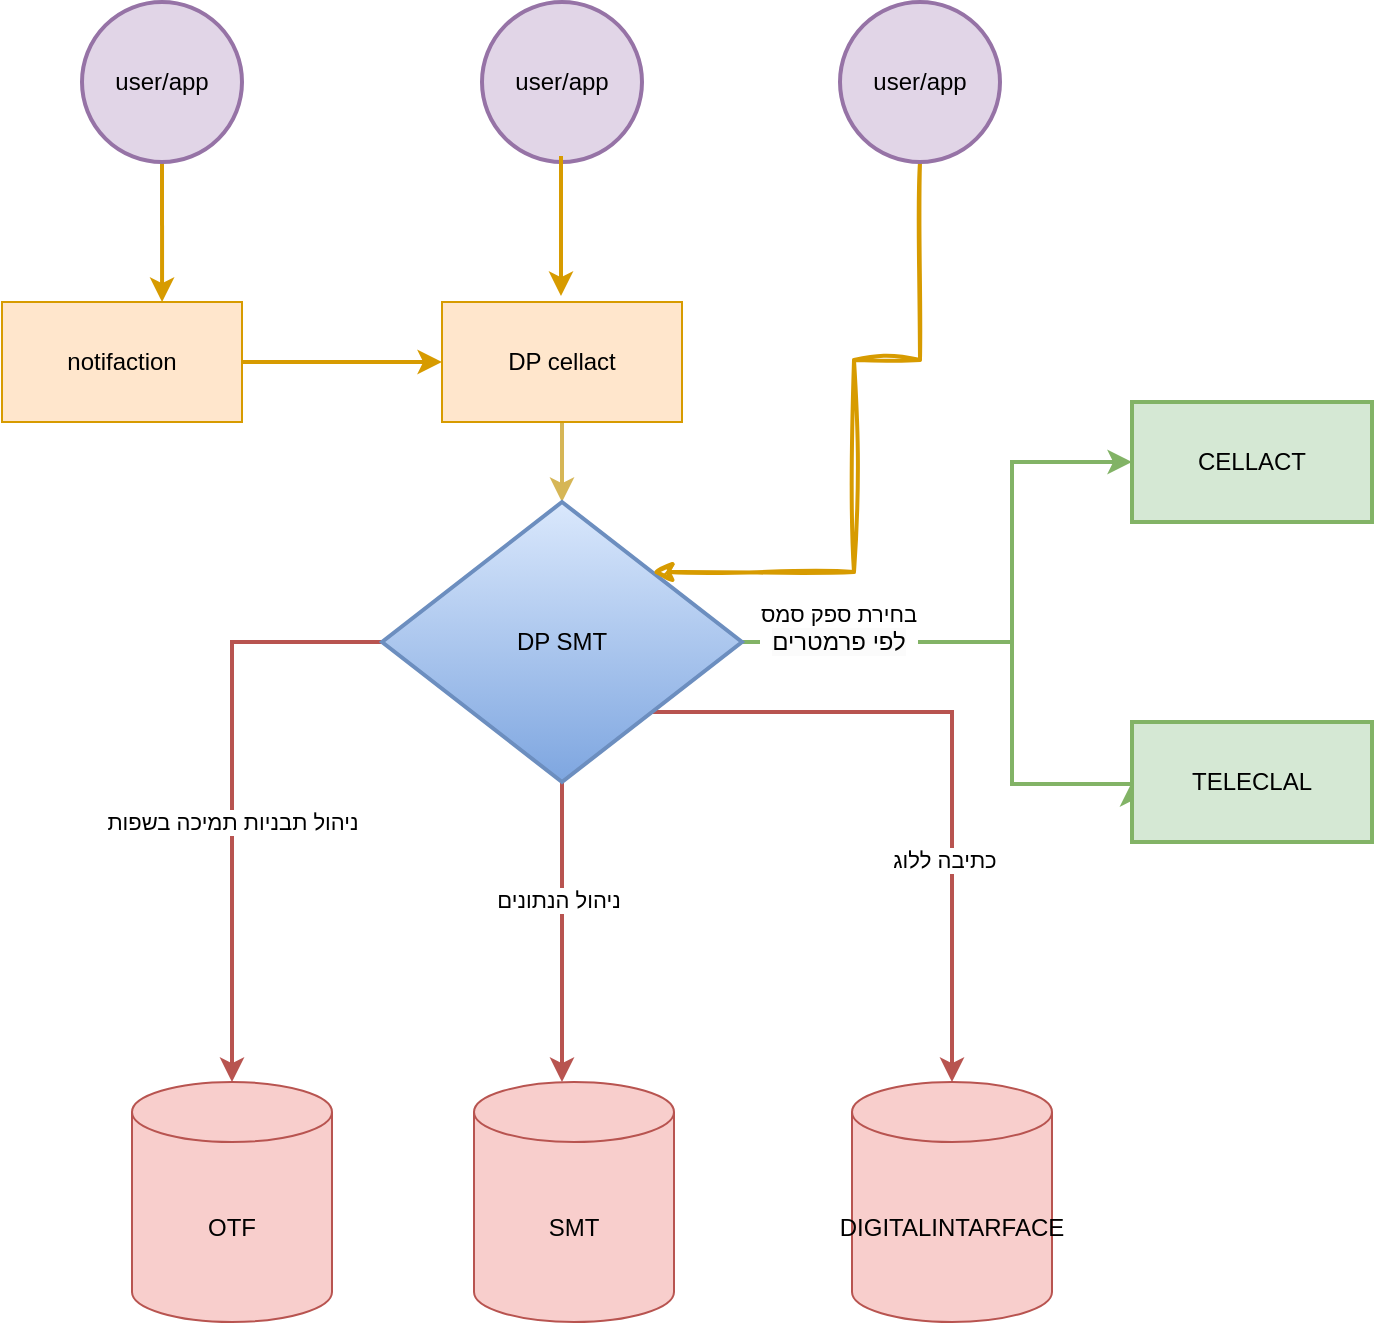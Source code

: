 <mxfile version="21.6.3" type="github">
  <diagram name="Page-1" id="95--sY8yAdwYbielUEyg">
    <mxGraphModel dx="1434" dy="715" grid="0" gridSize="10" guides="1" tooltips="1" connect="1" arrows="1" fold="1" page="0" pageScale="1" pageWidth="850" pageHeight="1100" background="#FFFFFF" math="0" shadow="0">
      <root>
        <mxCell id="0" />
        <mxCell id="1" parent="0" />
        <mxCell id="pFWHPeErsgqON0AWnopj-1" value="OTF" style="shape=cylinder3;whiteSpace=wrap;html=1;boundedLbl=1;backgroundOutline=1;size=15;fillColor=#f8cecc;strokeColor=#b85450;" parent="1" vertex="1">
          <mxGeometry x="180" y="550" width="100" height="120" as="geometry" />
        </mxCell>
        <mxCell id="SybUWHxhHU4vyL93Q54o-2" style="edgeStyle=orthogonalEdgeStyle;rounded=0;orthogonalLoop=1;jettySize=auto;html=1;entryX=0.667;entryY=0;entryDx=0;entryDy=0;entryPerimeter=0;strokeWidth=2;fillColor=#ffcd28;gradientColor=#ffa500;strokeColor=#d79b00;" edge="1" parent="1" source="pFWHPeErsgqON0AWnopj-7" target="pFWHPeErsgqON0AWnopj-10">
          <mxGeometry relative="1" as="geometry">
            <mxPoint x="175" y="130" as="targetPoint" />
          </mxGeometry>
        </mxCell>
        <mxCell id="pFWHPeErsgqON0AWnopj-7" value="user/app" style="ellipse;whiteSpace=wrap;html=1;aspect=fixed;fillColor=#e1d5e7;strokeColor=#9673a6;strokeWidth=2;" parent="1" vertex="1">
          <mxGeometry x="155" y="10" width="80" height="80" as="geometry" />
        </mxCell>
        <mxCell id="SybUWHxhHU4vyL93Q54o-1" style="edgeStyle=orthogonalEdgeStyle;rounded=0;orthogonalLoop=1;jettySize=auto;html=1;fillColor=#ffcd28;gradientColor=#ffa500;strokeColor=#d79b00;strokeWidth=2;" edge="1" parent="1" source="pFWHPeErsgqON0AWnopj-10" target="pFWHPeErsgqON0AWnopj-11">
          <mxGeometry relative="1" as="geometry" />
        </mxCell>
        <mxCell id="pFWHPeErsgqON0AWnopj-10" value="&amp;nbsp;notifaction&amp;nbsp;" style="rounded=0;whiteSpace=wrap;html=1;fillColor=#ffe6cc;strokeColor=#d79b00;" parent="1" vertex="1">
          <mxGeometry x="115" y="160" width="120" height="60" as="geometry" />
        </mxCell>
        <mxCell id="SybUWHxhHU4vyL93Q54o-17" style="edgeStyle=orthogonalEdgeStyle;rounded=0;orthogonalLoop=1;jettySize=auto;html=1;exitX=0.5;exitY=1;exitDx=0;exitDy=0;entryX=0.5;entryY=0;entryDx=0;entryDy=0;fillColor=#fff2cc;gradientColor=#ffd966;strokeColor=#d6b656;strokeWidth=2;" edge="1" parent="1" source="pFWHPeErsgqON0AWnopj-11" target="SybUWHxhHU4vyL93Q54o-4">
          <mxGeometry relative="1" as="geometry" />
        </mxCell>
        <mxCell id="pFWHPeErsgqON0AWnopj-11" value="DP cellact" style="rounded=0;whiteSpace=wrap;html=1;fillColor=#ffe6cc;strokeColor=#d79b00;" parent="1" vertex="1">
          <mxGeometry x="335" y="160" width="120" height="60" as="geometry" />
        </mxCell>
        <mxCell id="pFWHPeErsgqON0AWnopj-33" style="edgeStyle=orthogonalEdgeStyle;rounded=0;orthogonalLoop=1;jettySize=auto;html=1;entryX=0.5;entryY=0;entryDx=0;entryDy=0;entryPerimeter=0;fillColor=#f8cecc;gradientColor=#ea6b66;strokeColor=#b85450;strokeWidth=2;exitX=0;exitY=0.5;exitDx=0;exitDy=0;" parent="1" source="SybUWHxhHU4vyL93Q54o-4" target="pFWHPeErsgqON0AWnopj-1" edge="1">
          <mxGeometry relative="1" as="geometry">
            <mxPoint x="230" y="500" as="targetPoint" />
            <Array as="points">
              <mxPoint x="230" y="330" />
            </Array>
            <mxPoint x="240" y="390" as="sourcePoint" />
          </mxGeometry>
        </mxCell>
        <mxCell id="SybUWHxhHU4vyL93Q54o-15" value="ניהול תבניות תמיכה בשפות" style="edgeLabel;html=1;align=center;verticalAlign=middle;resizable=0;points=[];" vertex="1" connectable="0" parent="pFWHPeErsgqON0AWnopj-33">
          <mxGeometry x="-0.503" y="-5" relative="1" as="geometry">
            <mxPoint x="-2" y="95" as="offset" />
          </mxGeometry>
        </mxCell>
        <mxCell id="pFWHPeErsgqON0AWnopj-34" style="edgeStyle=orthogonalEdgeStyle;rounded=0;orthogonalLoop=1;jettySize=auto;html=1;exitX=0.5;exitY=1;exitDx=0;exitDy=0;fillColor=#f8cecc;gradientColor=#ea6b66;strokeColor=#b85450;strokeWidth=2;" parent="1" source="SybUWHxhHU4vyL93Q54o-4" target="pFWHPeErsgqON0AWnopj-21" edge="1">
          <mxGeometry relative="1" as="geometry">
            <Array as="points">
              <mxPoint x="395" y="500" />
              <mxPoint x="395" y="500" />
            </Array>
            <mxPoint x="390" y="390" as="sourcePoint" />
          </mxGeometry>
        </mxCell>
        <mxCell id="SybUWHxhHU4vyL93Q54o-14" value="ניהול הנתונים" style="edgeLabel;html=1;align=center;verticalAlign=middle;resizable=0;points=[];" vertex="1" connectable="0" parent="pFWHPeErsgqON0AWnopj-34">
          <mxGeometry x="-0.215" y="-2" relative="1" as="geometry">
            <mxPoint as="offset" />
          </mxGeometry>
        </mxCell>
        <mxCell id="pFWHPeErsgqON0AWnopj-16" value="user/app" style="ellipse;whiteSpace=wrap;html=1;aspect=fixed;fillColor=#e1d5e7;strokeColor=#9673a6;strokeWidth=2;" parent="1" vertex="1">
          <mxGeometry x="355" y="10" width="80" height="80" as="geometry" />
        </mxCell>
        <mxCell id="pFWHPeErsgqON0AWnopj-20" value="DIGITALINTARFACE" style="shape=cylinder3;whiteSpace=wrap;html=1;boundedLbl=1;backgroundOutline=1;size=15;fillColor=#f8cecc;strokeColor=#b85450;" parent="1" vertex="1">
          <mxGeometry x="540" y="550" width="100" height="120" as="geometry" />
        </mxCell>
        <mxCell id="pFWHPeErsgqON0AWnopj-21" value="SMT" style="shape=cylinder3;whiteSpace=wrap;html=1;boundedLbl=1;backgroundOutline=1;size=15;fillColor=#f8cecc;strokeColor=#b85450;" parent="1" vertex="1">
          <mxGeometry x="351" y="550" width="100" height="120" as="geometry" />
        </mxCell>
        <mxCell id="SybUWHxhHU4vyL93Q54o-19" style="edgeStyle=orthogonalEdgeStyle;rounded=0;orthogonalLoop=1;jettySize=auto;html=1;exitX=1;exitY=0.5;exitDx=0;exitDy=0;entryX=0;entryY=0.5;entryDx=0;entryDy=0;fillColor=#d5e8d4;gradientColor=#97d077;strokeColor=#82b366;strokeWidth=2;" edge="1" parent="1" source="SybUWHxhHU4vyL93Q54o-4" target="SybUWHxhHU4vyL93Q54o-5">
          <mxGeometry relative="1" as="geometry">
            <Array as="points">
              <mxPoint x="620" y="330" />
              <mxPoint x="620" y="240" />
            </Array>
          </mxGeometry>
        </mxCell>
        <mxCell id="SybUWHxhHU4vyL93Q54o-20" style="edgeStyle=orthogonalEdgeStyle;rounded=0;orthogonalLoop=1;jettySize=auto;html=1;exitX=1;exitY=0.5;exitDx=0;exitDy=0;entryX=0;entryY=0.5;entryDx=0;entryDy=0;fillColor=#d5e8d4;gradientColor=#97d077;strokeColor=#82b366;strokeWidth=2;" edge="1" parent="1" source="SybUWHxhHU4vyL93Q54o-4" target="SybUWHxhHU4vyL93Q54o-6">
          <mxGeometry relative="1" as="geometry">
            <mxPoint x="670" y="400" as="targetPoint" />
            <Array as="points">
              <mxPoint x="620" y="330" />
              <mxPoint x="620" y="401" />
            </Array>
          </mxGeometry>
        </mxCell>
        <mxCell id="SybUWHxhHU4vyL93Q54o-21" value="בחירת ספק סמס&lt;br style=&quot;border-color: var(--border-color); font-size: 12px; background-color: rgb(251, 251, 251);&quot;&gt;&lt;span style=&quot;font-size: 12px; background-color: rgb(251, 251, 251);&quot;&gt;לפי פרמטרים&lt;/span&gt;" style="edgeLabel;html=1;align=center;verticalAlign=middle;resizable=0;points=[];" vertex="1" connectable="0" parent="SybUWHxhHU4vyL93Q54o-20">
          <mxGeometry x="-0.64" y="7" relative="1" as="geometry">
            <mxPoint as="offset" />
          </mxGeometry>
        </mxCell>
        <mxCell id="SybUWHxhHU4vyL93Q54o-23" style="edgeStyle=orthogonalEdgeStyle;rounded=0;orthogonalLoop=1;jettySize=auto;html=1;exitX=1;exitY=1;exitDx=0;exitDy=0;strokeWidth=2;fillColor=#a20025;strokeColor=#B85450;" edge="1" parent="1" source="SybUWHxhHU4vyL93Q54o-4" target="pFWHPeErsgqON0AWnopj-20">
          <mxGeometry relative="1" as="geometry" />
        </mxCell>
        <mxCell id="SybUWHxhHU4vyL93Q54o-24" value="כתיבה ללוג" style="edgeLabel;html=1;align=center;verticalAlign=middle;resizable=0;points=[];" vertex="1" connectable="0" parent="SybUWHxhHU4vyL93Q54o-23">
          <mxGeometry x="0.333" y="-4" relative="1" as="geometry">
            <mxPoint as="offset" />
          </mxGeometry>
        </mxCell>
        <mxCell id="SybUWHxhHU4vyL93Q54o-4" value="DP SMT" style="rhombus;whiteSpace=wrap;html=1;fillColor=#dae8fc;gradientColor=#7ea6e0;strokeColor=#6c8ebf;strokeWidth=2;" vertex="1" parent="1">
          <mxGeometry x="305" y="260" width="180" height="140" as="geometry" />
        </mxCell>
        <mxCell id="SybUWHxhHU4vyL93Q54o-5" value="CELLACT" style="rounded=0;whiteSpace=wrap;html=1;fillColor=#d5e8d4;strokeColor=#82b366;strokeWidth=2;" vertex="1" parent="1">
          <mxGeometry x="680" y="210" width="120" height="60" as="geometry" />
        </mxCell>
        <mxCell id="SybUWHxhHU4vyL93Q54o-6" value="TELECLAL" style="rounded=0;whiteSpace=wrap;html=1;fillColor=#d5e8d4;strokeColor=#82b366;strokeWidth=2;" vertex="1" parent="1">
          <mxGeometry x="680" y="370" width="120" height="60" as="geometry" />
        </mxCell>
        <mxCell id="SybUWHxhHU4vyL93Q54o-29" style="edgeStyle=orthogonalEdgeStyle;rounded=0;sketch=1;hachureGap=4;jiggle=2;curveFitting=1;orthogonalLoop=1;jettySize=auto;html=1;fontFamily=Architects Daughter;fontSource=https%3A%2F%2Ffonts.googleapis.com%2Fcss%3Ffamily%3DArchitects%2BDaughter;fontSize=16;entryX=1;entryY=0;entryDx=0;entryDy=0;strokeWidth=2;fillColor=#fff2cc;strokeColor=#D79B00;" edge="1" parent="1" source="SybUWHxhHU4vyL93Q54o-28" target="SybUWHxhHU4vyL93Q54o-4">
          <mxGeometry relative="1" as="geometry">
            <mxPoint x="492" y="285" as="targetPoint" />
            <Array as="points">
              <mxPoint x="574" y="189" />
              <mxPoint x="541" y="189" />
              <mxPoint x="541" y="295" />
            </Array>
          </mxGeometry>
        </mxCell>
        <mxCell id="SybUWHxhHU4vyL93Q54o-28" value="user/app" style="ellipse;whiteSpace=wrap;html=1;aspect=fixed;fillColor=#e1d5e7;strokeColor=#9673a6;strokeWidth=2;" vertex="1" parent="1">
          <mxGeometry x="534" y="10" width="80" height="80" as="geometry" />
        </mxCell>
        <mxCell id="SybUWHxhHU4vyL93Q54o-32" style="edgeStyle=orthogonalEdgeStyle;rounded=0;orthogonalLoop=1;jettySize=auto;html=1;entryX=0.667;entryY=0;entryDx=0;entryDy=0;entryPerimeter=0;strokeWidth=2;fillColor=#ffcd28;gradientColor=#ffa500;strokeColor=#d79b00;" edge="1" parent="1">
          <mxGeometry relative="1" as="geometry">
            <mxPoint x="394.5" y="157" as="targetPoint" />
            <mxPoint x="394.5" y="87" as="sourcePoint" />
          </mxGeometry>
        </mxCell>
      </root>
    </mxGraphModel>
  </diagram>
</mxfile>
